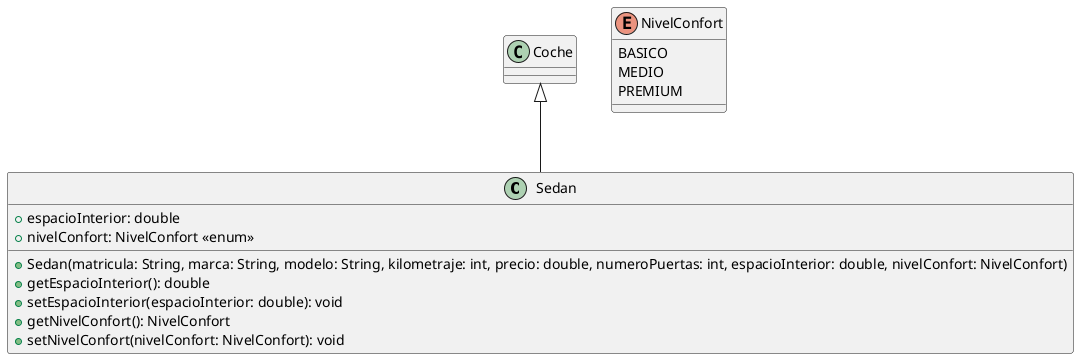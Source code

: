 @startuml
class Sedan extends Coche {
  + espacioInterior: double
  + nivelConfort: NivelConfort <<enum>>
  + Sedan(matricula: String, marca: String, modelo: String, kilometraje: int, precio: double, numeroPuertas: int, espacioInterior: double, nivelConfort: NivelConfort)
  + getEspacioInterior(): double
  + setEspacioInterior(espacioInterior: double): void
  + getNivelConfort(): NivelConfort
  + setNivelConfort(nivelConfort: NivelConfort): void
}

enum NivelConfort {
  BASICO
  MEDIO
  PREMIUM
}
@enduml
